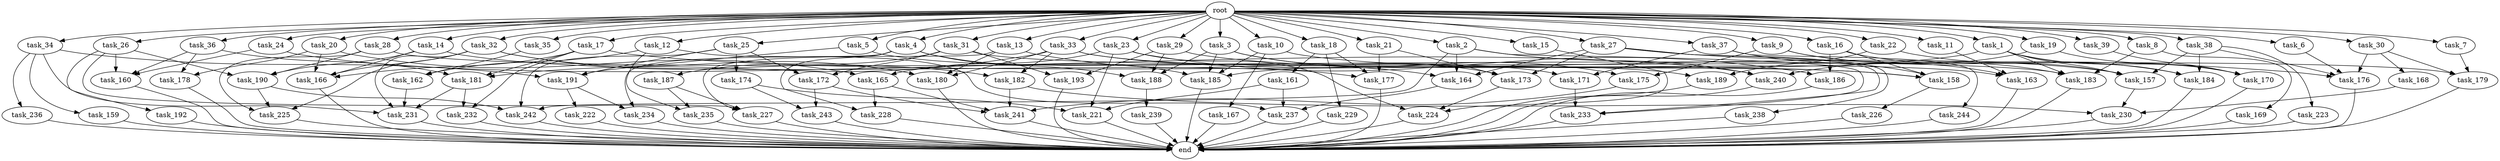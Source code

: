 digraph G {
  task_8 [size="102.400000"];
  task_239 [size="3435973836.800000"];
  task_173 [size="110810156236.800003"];
  task_158 [size="71296457113.600006"];
  task_17 [size="102.400000"];
  task_32 [size="102.400000"];
  root [size="0.000000"];
  task_223 [size="3435973836.800000"];
  task_242 [size="48962627174.400002"];
  task_157 [size="18038862643.200001"];
  task_161 [size="13743895347.200001"];
  task_159 [size="3435973836.800000"];
  task_26 [size="102.400000"];
  task_15 [size="102.400000"];
  task_178 [size="73014444032.000000"];
  task_167 [size="13743895347.200001"];
  task_227 [size="154618822656.000000"];
  task_166 [size="186401580646.400024"];
  task_177 [size="82463372083.200012"];
  task_33 [size="102.400000"];
  task_186 [size="93630287052.800003"];
  task_7 [size="102.400000"];
  task_181 [size="115105123532.800003"];
  task_231 [size="147746874982.399994"];
  task_241 [size="104797202022.400009"];
  task_233 [size="99643241267.200012"];
  task_176 [size="127131031961.600006"];
  task_225 [size="103079215104.000000"];
  task_13 [size="102.400000"];
  task_30 [size="102.400000"];
  task_5 [size="102.400000"];
  task_237 [size="110810156236.800003"];
  task_183 [size="97925254348.800003"];
  task_6 [size="102.400000"];
  task_184 [size="76450417868.800003"];
  task_240 [size="59270548684.800003"];
  task_22 [size="102.400000"];
  task_169 [size="21474836480.000000"];
  task_3 [size="102.400000"];
  task_179 [size="210453397504.000000"];
  task_187 [size="69578470195.199997"];
  task_164 [size="82463372083.200012"];
  task_188 [size="105656195481.600006"];
  task_236 [size="3435973836.800000"];
  task_230 [size="53257594470.400002"];
  task_234 [size="127990025420.800003"];
  task_193 [size="91053306675.200012"];
  task_35 [size="102.400000"];
  task_16 [size="102.400000"];
  task_191 [size="110810156236.800003"];
  task_175 [size="111669149696.000000"];
  task_224 [size="169221711462.400024"];
  task_189 [size="73014444032.000000"];
  task_160 [size="158913789952.000000"];
  task_182 [size="89335319756.800003"];
  task_12 [size="102.400000"];
  task_21 [size="102.400000"];
  task_18 [size="102.400000"];
  task_180 [size="103079215104.000000"];
  task_31 [size="102.400000"];
  task_244 [size="7730941132.800000"];
  task_9 [size="102.400000"];
  task_162 [size="73014444032.000000"];
  task_168 [size="54975581388.800003"];
  task_192 [size="85899345920.000000"];
  task_28 [size="102.400000"];
  task_174 [size="21474836480.000000"];
  task_221 [size="162349763788.800018"];
  task_29 [size="102.400000"];
  task_185 [size="101361228185.600006"];
  task_34 [size="102.400000"];
  task_10 [size="102.400000"];
  task_163 [size="104797202022.400009"];
  task_238 [size="54975581388.800003"];
  task_2 [size="102.400000"];
  task_171 [size="93630287052.800003"];
  end [size="0.000000"];
  task_228 [size="49821620633.600006"];
  task_39 [size="102.400000"];
  task_14 [size="102.400000"];
  task_222 [size="85899345920.000000"];
  task_24 [size="102.400000"];
  task_38 [size="102.400000"];
  task_243 [size="107374182400.000000"];
  task_19 [size="102.400000"];
  task_226 [size="13743895347.200001"];
  task_36 [size="102.400000"];
  task_170 [size="115105123532.800003"];
  task_25 [size="102.400000"];
  task_4 [size="102.400000"];
  task_235 [size="97066260889.600006"];
  task_27 [size="102.400000"];
  task_232 [size="97066260889.600006"];
  task_229 [size="13743895347.200001"];
  task_23 [size="102.400000"];
  task_37 [size="102.400000"];
  task_165 [size="89335319756.800003"];
  task_1 [size="102.400000"];
  task_190 [size="144310901145.600006"];
  task_172 [size="91053306675.200012"];
  task_20 [size="102.400000"];
  task_11 [size="102.400000"];

  task_8 -> task_169 [size="209715200.000000"];
  task_8 -> task_183 [size="209715200.000000"];
  task_239 -> end [size="1.000000"];
  task_173 -> task_224 [size="134217728.000000"];
  task_158 -> task_226 [size="134217728.000000"];
  task_17 -> task_181 [size="411041792.000000"];
  task_17 -> task_166 [size="411041792.000000"];
  task_17 -> task_158 [size="411041792.000000"];
  task_17 -> task_232 [size="411041792.000000"];
  task_32 -> task_231 [size="838860800.000000"];
  task_32 -> task_166 [size="838860800.000000"];
  task_32 -> task_180 [size="838860800.000000"];
  task_32 -> task_182 [size="838860800.000000"];
  task_32 -> task_225 [size="838860800.000000"];
  root -> task_8 [size="1.000000"];
  root -> task_14 [size="1.000000"];
  root -> task_24 [size="1.000000"];
  root -> task_13 [size="1.000000"];
  root -> task_33 [size="1.000000"];
  root -> task_12 [size="1.000000"];
  root -> task_21 [size="1.000000"];
  root -> task_18 [size="1.000000"];
  root -> task_22 [size="1.000000"];
  root -> task_31 [size="1.000000"];
  root -> task_9 [size="1.000000"];
  root -> task_5 [size="1.000000"];
  root -> task_36 [size="1.000000"];
  root -> task_32 [size="1.000000"];
  root -> task_26 [size="1.000000"];
  root -> task_15 [size="1.000000"];
  root -> task_6 [size="1.000000"];
  root -> task_4 [size="1.000000"];
  root -> task_25 [size="1.000000"];
  root -> task_30 [size="1.000000"];
  root -> task_34 [size="1.000000"];
  root -> task_3 [size="1.000000"];
  root -> task_19 [size="1.000000"];
  root -> task_10 [size="1.000000"];
  root -> task_23 [size="1.000000"];
  root -> task_37 [size="1.000000"];
  root -> task_39 [size="1.000000"];
  root -> task_1 [size="1.000000"];
  root -> task_11 [size="1.000000"];
  root -> task_17 [size="1.000000"];
  root -> task_2 [size="1.000000"];
  root -> task_29 [size="1.000000"];
  root -> task_20 [size="1.000000"];
  root -> task_35 [size="1.000000"];
  root -> task_7 [size="1.000000"];
  root -> task_27 [size="1.000000"];
  root -> task_38 [size="1.000000"];
  root -> task_28 [size="1.000000"];
  root -> task_16 [size="1.000000"];
  task_223 -> end [size="1.000000"];
  task_242 -> end [size="1.000000"];
  task_157 -> task_230 [size="411041792.000000"];
  task_161 -> task_237 [size="536870912.000000"];
  task_161 -> task_221 [size="536870912.000000"];
  task_159 -> end [size="1.000000"];
  task_26 -> task_190 [size="838860800.000000"];
  task_26 -> task_160 [size="838860800.000000"];
  task_26 -> task_227 [size="838860800.000000"];
  task_26 -> task_192 [size="838860800.000000"];
  task_15 -> task_224 [size="679477248.000000"];
  task_178 -> end [size="1.000000"];
  task_167 -> end [size="1.000000"];
  task_227 -> end [size="1.000000"];
  task_166 -> end [size="1.000000"];
  task_177 -> end [size="1.000000"];
  task_33 -> task_181 [size="33554432.000000"];
  task_33 -> task_157 [size="33554432.000000"];
  task_33 -> task_180 [size="33554432.000000"];
  task_33 -> task_182 [size="33554432.000000"];
  task_33 -> task_189 [size="33554432.000000"];
  task_186 -> end [size="1.000000"];
  task_7 -> task_179 [size="838860800.000000"];
  task_181 -> task_231 [size="536870912.000000"];
  task_181 -> task_232 [size="536870912.000000"];
  task_231 -> end [size="1.000000"];
  task_241 -> end [size="1.000000"];
  task_233 -> end [size="1.000000"];
  task_176 -> end [size="1.000000"];
  task_225 -> end [size="1.000000"];
  task_13 -> task_227 [size="134217728.000000"];
  task_13 -> task_180 [size="134217728.000000"];
  task_13 -> task_164 [size="134217728.000000"];
  task_30 -> task_176 [size="536870912.000000"];
  task_30 -> task_179 [size="536870912.000000"];
  task_30 -> task_168 [size="536870912.000000"];
  task_5 -> task_191 [size="838860800.000000"];
  task_5 -> task_171 [size="838860800.000000"];
  task_237 -> end [size="1.000000"];
  task_183 -> end [size="1.000000"];
  task_6 -> task_176 [size="134217728.000000"];
  task_184 -> end [size="1.000000"];
  task_240 -> end [size="1.000000"];
  task_22 -> task_189 [size="679477248.000000"];
  task_22 -> task_184 [size="679477248.000000"];
  task_169 -> end [size="1.000000"];
  task_3 -> task_185 [size="411041792.000000"];
  task_3 -> task_188 [size="411041792.000000"];
  task_3 -> task_175 [size="411041792.000000"];
  task_3 -> task_173 [size="411041792.000000"];
  task_179 -> end [size="1.000000"];
  task_187 -> task_235 [size="536870912.000000"];
  task_187 -> task_227 [size="536870912.000000"];
  task_164 -> task_237 [size="134217728.000000"];
  task_188 -> task_239 [size="33554432.000000"];
  task_236 -> end [size="1.000000"];
  task_230 -> end [size="1.000000"];
  task_234 -> end [size="1.000000"];
  task_193 -> end [size="1.000000"];
  task_35 -> task_162 [size="301989888.000000"];
  task_16 -> task_157 [size="75497472.000000"];
  task_16 -> task_186 [size="75497472.000000"];
  task_16 -> task_158 [size="75497472.000000"];
  task_191 -> task_222 [size="838860800.000000"];
  task_191 -> task_234 [size="838860800.000000"];
  task_175 -> task_241 [size="33554432.000000"];
  task_224 -> end [size="1.000000"];
  task_189 -> end [size="1.000000"];
  task_160 -> end [size="1.000000"];
  task_182 -> task_241 [size="75497472.000000"];
  task_182 -> task_230 [size="75497472.000000"];
  task_12 -> task_235 [size="411041792.000000"];
  task_12 -> task_162 [size="411041792.000000"];
  task_12 -> task_237 [size="411041792.000000"];
  task_21 -> task_173 [size="134217728.000000"];
  task_21 -> task_177 [size="134217728.000000"];
  task_18 -> task_161 [size="134217728.000000"];
  task_18 -> task_229 [size="134217728.000000"];
  task_18 -> task_177 [size="134217728.000000"];
  task_180 -> end [size="1.000000"];
  task_31 -> task_172 [size="679477248.000000"];
  task_31 -> task_179 [size="679477248.000000"];
  task_31 -> task_187 [size="679477248.000000"];
  task_31 -> task_193 [size="679477248.000000"];
  task_244 -> end [size="1.000000"];
  task_9 -> task_163 [size="679477248.000000"];
  task_9 -> task_175 [size="679477248.000000"];
  task_9 -> task_183 [size="679477248.000000"];
  task_162 -> task_231 [size="33554432.000000"];
  task_168 -> task_230 [size="33554432.000000"];
  task_192 -> end [size="1.000000"];
  task_28 -> task_190 [size="33554432.000000"];
  task_28 -> task_225 [size="33554432.000000"];
  task_28 -> task_183 [size="33554432.000000"];
  task_174 -> task_221 [size="209715200.000000"];
  task_174 -> task_243 [size="209715200.000000"];
  task_221 -> end [size="1.000000"];
  task_29 -> task_188 [size="209715200.000000"];
  task_29 -> task_163 [size="209715200.000000"];
  task_29 -> task_193 [size="209715200.000000"];
  task_185 -> end [size="1.000000"];
  task_34 -> task_191 [size="33554432.000000"];
  task_34 -> task_159 [size="33554432.000000"];
  task_34 -> task_231 [size="33554432.000000"];
  task_34 -> task_236 [size="33554432.000000"];
  task_10 -> task_185 [size="134217728.000000"];
  task_10 -> task_167 [size="134217728.000000"];
  task_10 -> task_158 [size="134217728.000000"];
  task_163 -> end [size="1.000000"];
  task_238 -> end [size="1.000000"];
  task_2 -> task_242 [size="134217728.000000"];
  task_2 -> task_233 [size="134217728.000000"];
  task_2 -> task_240 [size="134217728.000000"];
  task_2 -> task_164 [size="134217728.000000"];
  task_171 -> task_233 [size="301989888.000000"];
  task_228 -> end [size="1.000000"];
  task_39 -> task_170 [size="679477248.000000"];
  task_14 -> task_190 [size="536870912.000000"];
  task_14 -> task_166 [size="536870912.000000"];
  task_14 -> task_177 [size="536870912.000000"];
  task_222 -> end [size="1.000000"];
  task_24 -> task_160 [size="33554432.000000"];
  task_24 -> task_240 [size="33554432.000000"];
  task_38 -> task_184 [size="33554432.000000"];
  task_38 -> task_157 [size="33554432.000000"];
  task_38 -> task_176 [size="33554432.000000"];
  task_38 -> task_223 [size="33554432.000000"];
  task_243 -> end [size="1.000000"];
  task_19 -> task_170 [size="411041792.000000"];
  task_19 -> task_240 [size="411041792.000000"];
  task_226 -> end [size="1.000000"];
  task_36 -> task_181 [size="679477248.000000"];
  task_36 -> task_160 [size="679477248.000000"];
  task_36 -> task_178 [size="679477248.000000"];
  task_170 -> end [size="1.000000"];
  task_25 -> task_191 [size="209715200.000000"];
  task_25 -> task_172 [size="209715200.000000"];
  task_25 -> task_174 [size="209715200.000000"];
  task_25 -> task_242 [size="209715200.000000"];
  task_4 -> task_185 [size="411041792.000000"];
  task_4 -> task_188 [size="411041792.000000"];
  task_4 -> task_228 [size="411041792.000000"];
  task_4 -> task_234 [size="411041792.000000"];
  task_235 -> end [size="1.000000"];
  task_27 -> task_164 [size="536870912.000000"];
  task_27 -> task_233 [size="536870912.000000"];
  task_27 -> task_176 [size="536870912.000000"];
  task_27 -> task_173 [size="536870912.000000"];
  task_27 -> task_238 [size="536870912.000000"];
  task_232 -> end [size="1.000000"];
  task_229 -> end [size="1.000000"];
  task_23 -> task_186 [size="838860800.000000"];
  task_23 -> task_165 [size="838860800.000000"];
  task_23 -> task_221 [size="838860800.000000"];
  task_23 -> task_224 [size="838860800.000000"];
  task_37 -> task_158 [size="75497472.000000"];
  task_37 -> task_171 [size="75497472.000000"];
  task_37 -> task_244 [size="75497472.000000"];
  task_165 -> task_228 [size="75497472.000000"];
  task_165 -> task_241 [size="75497472.000000"];
  task_1 -> task_185 [size="33554432.000000"];
  task_1 -> task_170 [size="33554432.000000"];
  task_1 -> task_157 [size="33554432.000000"];
  task_1 -> task_184 [size="33554432.000000"];
  task_1 -> task_183 [size="33554432.000000"];
  task_190 -> task_242 [size="134217728.000000"];
  task_190 -> task_225 [size="134217728.000000"];
  task_172 -> task_241 [size="838860800.000000"];
  task_172 -> task_243 [size="838860800.000000"];
  task_20 -> task_166 [size="33554432.000000"];
  task_20 -> task_165 [size="33554432.000000"];
  task_20 -> task_178 [size="33554432.000000"];
  task_11 -> task_163 [size="134217728.000000"];
}

